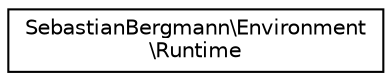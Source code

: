 digraph "Graphical Class Hierarchy"
{
  edge [fontname="Helvetica",fontsize="10",labelfontname="Helvetica",labelfontsize="10"];
  node [fontname="Helvetica",fontsize="10",shape=record];
  rankdir="LR";
  Node0 [label="SebastianBergmann\\Environment\l\\Runtime",height=0.2,width=0.4,color="black", fillcolor="white", style="filled",URL="$classSebastianBergmann_1_1Environment_1_1Runtime.html"];
}
